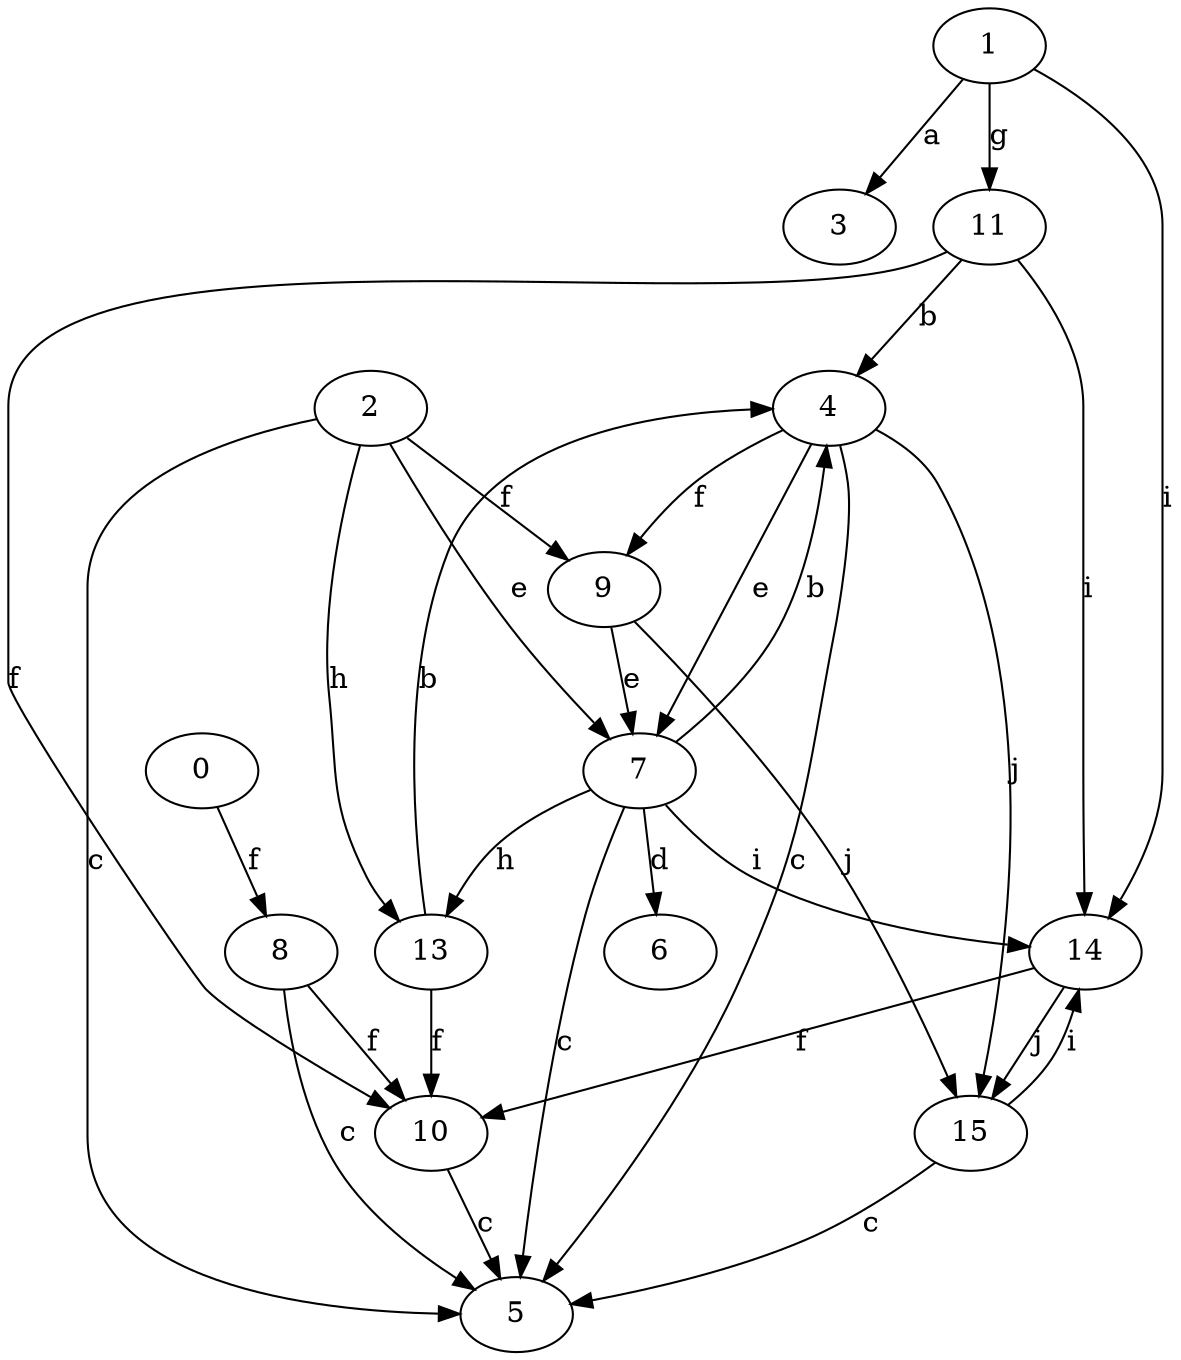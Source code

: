strict digraph  {
1;
2;
3;
4;
5;
6;
7;
8;
9;
0;
10;
11;
13;
14;
15;
1 -> 3  [label=a];
1 -> 11  [label=g];
1 -> 14  [label=i];
2 -> 5  [label=c];
2 -> 7  [label=e];
2 -> 9  [label=f];
2 -> 13  [label=h];
4 -> 5  [label=c];
4 -> 7  [label=e];
4 -> 9  [label=f];
4 -> 15  [label=j];
7 -> 4  [label=b];
7 -> 5  [label=c];
7 -> 6  [label=d];
7 -> 13  [label=h];
7 -> 14  [label=i];
8 -> 5  [label=c];
8 -> 10  [label=f];
9 -> 7  [label=e];
9 -> 15  [label=j];
0 -> 8  [label=f];
10 -> 5  [label=c];
11 -> 4  [label=b];
11 -> 10  [label=f];
11 -> 14  [label=i];
13 -> 4  [label=b];
13 -> 10  [label=f];
14 -> 10  [label=f];
14 -> 15  [label=j];
15 -> 5  [label=c];
15 -> 14  [label=i];
}
